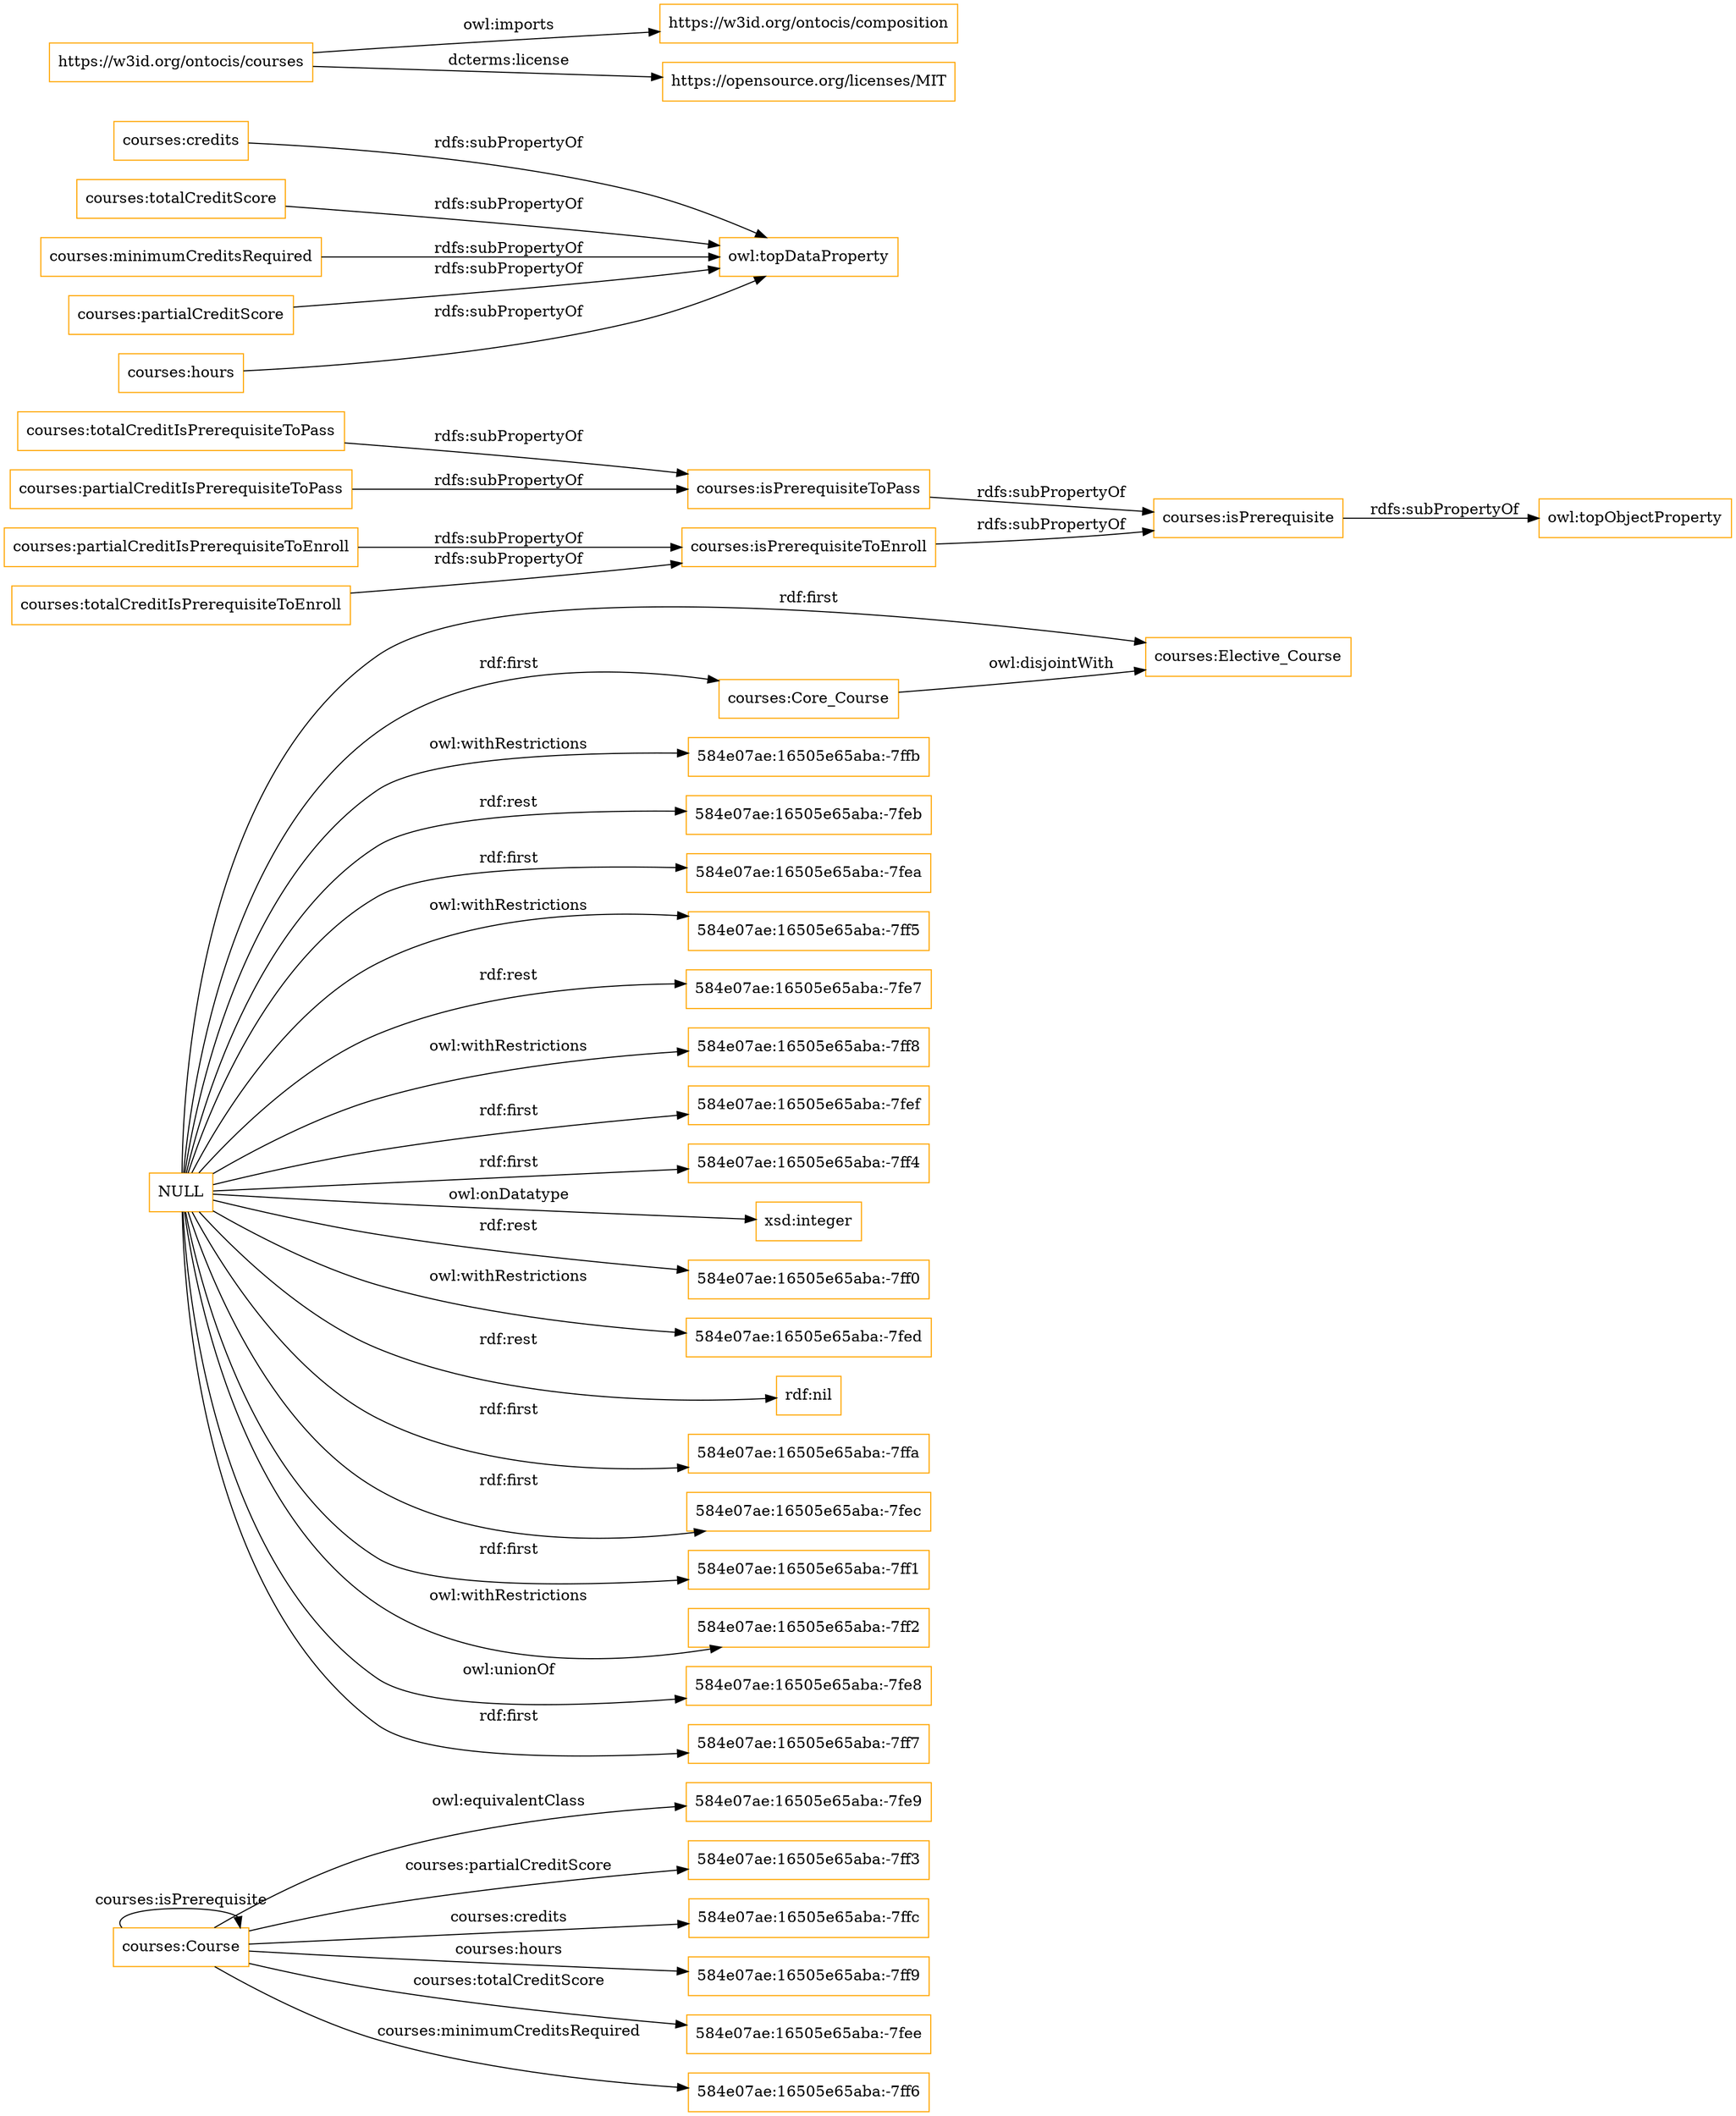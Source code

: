 digraph ar2dtool_diagram { 
rankdir=LR;
size="1501"
node [shape = rectangle, color="orange"]; "584e07ae:16505e65aba:-7fe9" "courses:Elective_Course" "courses:Course" "courses:Core_Course" ; /*classes style*/
	"courses:totalCreditIsPrerequisiteToPass" -> "courses:isPrerequisiteToPass" [ label = "rdfs:subPropertyOf" ];
	"courses:Core_Course" -> "courses:Elective_Course" [ label = "owl:disjointWith" ];
	"courses:credits" -> "owl:topDataProperty" [ label = "rdfs:subPropertyOf" ];
	"courses:totalCreditScore" -> "owl:topDataProperty" [ label = "rdfs:subPropertyOf" ];
	"https://w3id.org/ontocis/courses" -> "https://w3id.org/ontocis/composition" [ label = "owl:imports" ];
	"https://w3id.org/ontocis/courses" -> "https://opensource.org/licenses/MIT" [ label = "dcterms:license" ];
	"courses:partialCreditIsPrerequisiteToPass" -> "courses:isPrerequisiteToPass" [ label = "rdfs:subPropertyOf" ];
	"courses:isPrerequisiteToEnroll" -> "courses:isPrerequisite" [ label = "rdfs:subPropertyOf" ];
	"courses:minimumCreditsRequired" -> "owl:topDataProperty" [ label = "rdfs:subPropertyOf" ];
	"courses:isPrerequisiteToPass" -> "courses:isPrerequisite" [ label = "rdfs:subPropertyOf" ];
	"courses:partialCreditScore" -> "owl:topDataProperty" [ label = "rdfs:subPropertyOf" ];
	"courses:totalCreditIsPrerequisiteToEnroll" -> "courses:isPrerequisiteToEnroll" [ label = "rdfs:subPropertyOf" ];
	"courses:isPrerequisite" -> "owl:topObjectProperty" [ label = "rdfs:subPropertyOf" ];
	"courses:hours" -> "owl:topDataProperty" [ label = "rdfs:subPropertyOf" ];
	"NULL" -> "584e07ae:16505e65aba:-7ffb" [ label = "owl:withRestrictions" ];
	"NULL" -> "584e07ae:16505e65aba:-7feb" [ label = "rdf:rest" ];
	"NULL" -> "584e07ae:16505e65aba:-7fea" [ label = "rdf:first" ];
	"NULL" -> "584e07ae:16505e65aba:-7ff5" [ label = "owl:withRestrictions" ];
	"NULL" -> "courses:Core_Course" [ label = "rdf:first" ];
	"NULL" -> "584e07ae:16505e65aba:-7fe7" [ label = "rdf:rest" ];
	"NULL" -> "584e07ae:16505e65aba:-7ff8" [ label = "owl:withRestrictions" ];
	"NULL" -> "584e07ae:16505e65aba:-7fef" [ label = "rdf:first" ];
	"NULL" -> "584e07ae:16505e65aba:-7ff4" [ label = "rdf:first" ];
	"NULL" -> "xsd:integer" [ label = "owl:onDatatype" ];
	"NULL" -> "584e07ae:16505e65aba:-7ff0" [ label = "rdf:rest" ];
	"NULL" -> "584e07ae:16505e65aba:-7fed" [ label = "owl:withRestrictions" ];
	"NULL" -> "rdf:nil" [ label = "rdf:rest" ];
	"NULL" -> "584e07ae:16505e65aba:-7ffa" [ label = "rdf:first" ];
	"NULL" -> "584e07ae:16505e65aba:-7fec" [ label = "rdf:first" ];
	"NULL" -> "584e07ae:16505e65aba:-7ff1" [ label = "rdf:first" ];
	"NULL" -> "courses:Elective_Course" [ label = "rdf:first" ];
	"NULL" -> "584e07ae:16505e65aba:-7ff2" [ label = "owl:withRestrictions" ];
	"NULL" -> "584e07ae:16505e65aba:-7fe8" [ label = "owl:unionOf" ];
	"NULL" -> "584e07ae:16505e65aba:-7ff7" [ label = "rdf:first" ];
	"courses:Course" -> "584e07ae:16505e65aba:-7fe9" [ label = "owl:equivalentClass" ];
	"courses:partialCreditIsPrerequisiteToEnroll" -> "courses:isPrerequisiteToEnroll" [ label = "rdfs:subPropertyOf" ];
	"courses:Course" -> "584e07ae:16505e65aba:-7ff3" [ label = "courses:partialCreditScore" ];
	"courses:Course" -> "584e07ae:16505e65aba:-7ffc" [ label = "courses:credits" ];
	"courses:Course" -> "584e07ae:16505e65aba:-7ff9" [ label = "courses:hours" ];
	"courses:Course" -> "courses:Course" [ label = "courses:isPrerequisite" ];
	"courses:Course" -> "584e07ae:16505e65aba:-7fee" [ label = "courses:totalCreditScore" ];
	"courses:Course" -> "584e07ae:16505e65aba:-7ff6" [ label = "courses:minimumCreditsRequired" ];

}
